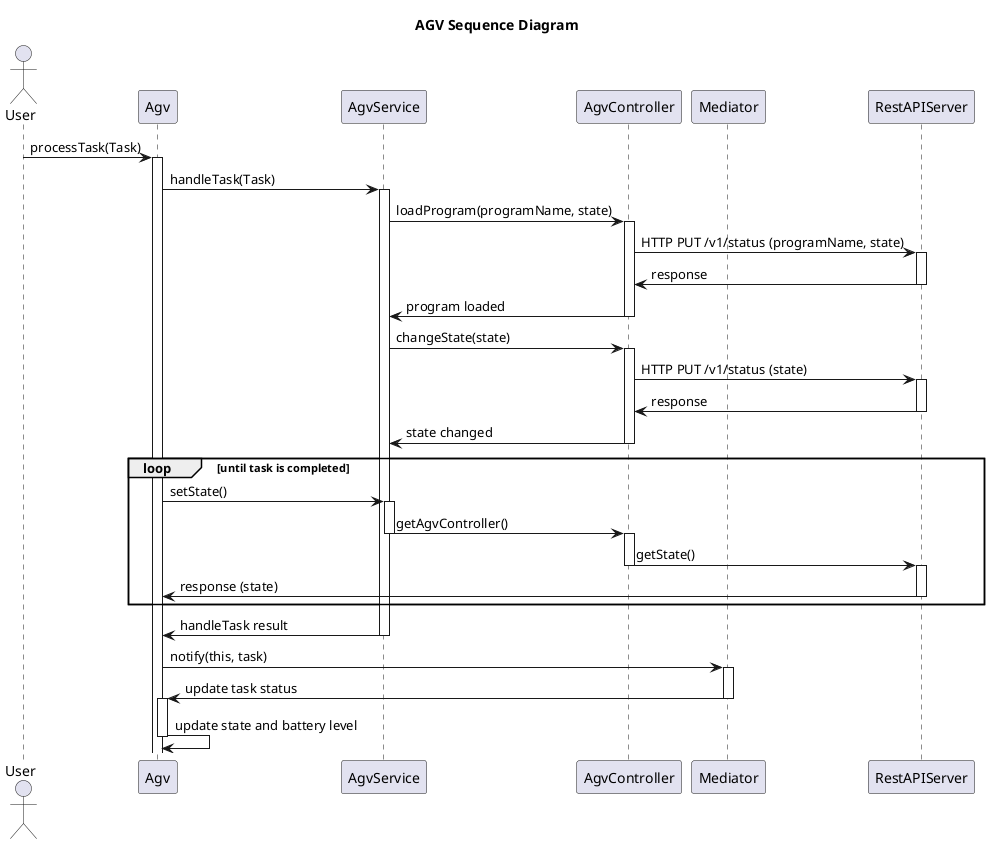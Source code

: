 @startuml
title AGV Sequence Diagram
actor User
participant Agv
participant AgvService
participant AgvController
participant Mediator
participant RestAPIServer


User -> Agv: processTask(Task)
activate Agv
Agv -> AgvService: handleTask(Task)
activate AgvService
AgvService -> AgvController: loadProgram(programName, state)
activate AgvController
AgvController -> RestAPIServer: HTTP PUT /v1/status (programName, state)
activate RestAPIServer
RestAPIServer -> AgvController: response
deactivate RestAPIServer
AgvController -> AgvService: program loaded
deactivate AgvController
AgvService -> AgvController: changeState(state)
activate AgvController
AgvController -> RestAPIServer: HTTP PUT /v1/status (state)
activate RestAPIServer
RestAPIServer -> AgvController: response
deactivate RestAPIServer
AgvController -> AgvService: state changed
deactivate AgvController

loop until task is completed
    Agv -> AgvService: setState()
    activate AgvService
    AgvService -> AgvController: getAgvController()
    deactivate AgvService
    activate AgvController
    AgvController -> RestAPIServer: getState()
    deactivate AgvController
    activate RestAPIServer
    RestAPIServer -> Agv: response (state)
    deactivate RestAPIServer
end
AgvService -> Agv: handleTask result
deactivate AgvService
Agv -> Mediator: notify(this, task)
activate Mediator
Mediator -> Agv: update task status
deactivate Mediator
activate Agv
Agv -> Agv: update state and battery level
deactivate Agv


@enduml
